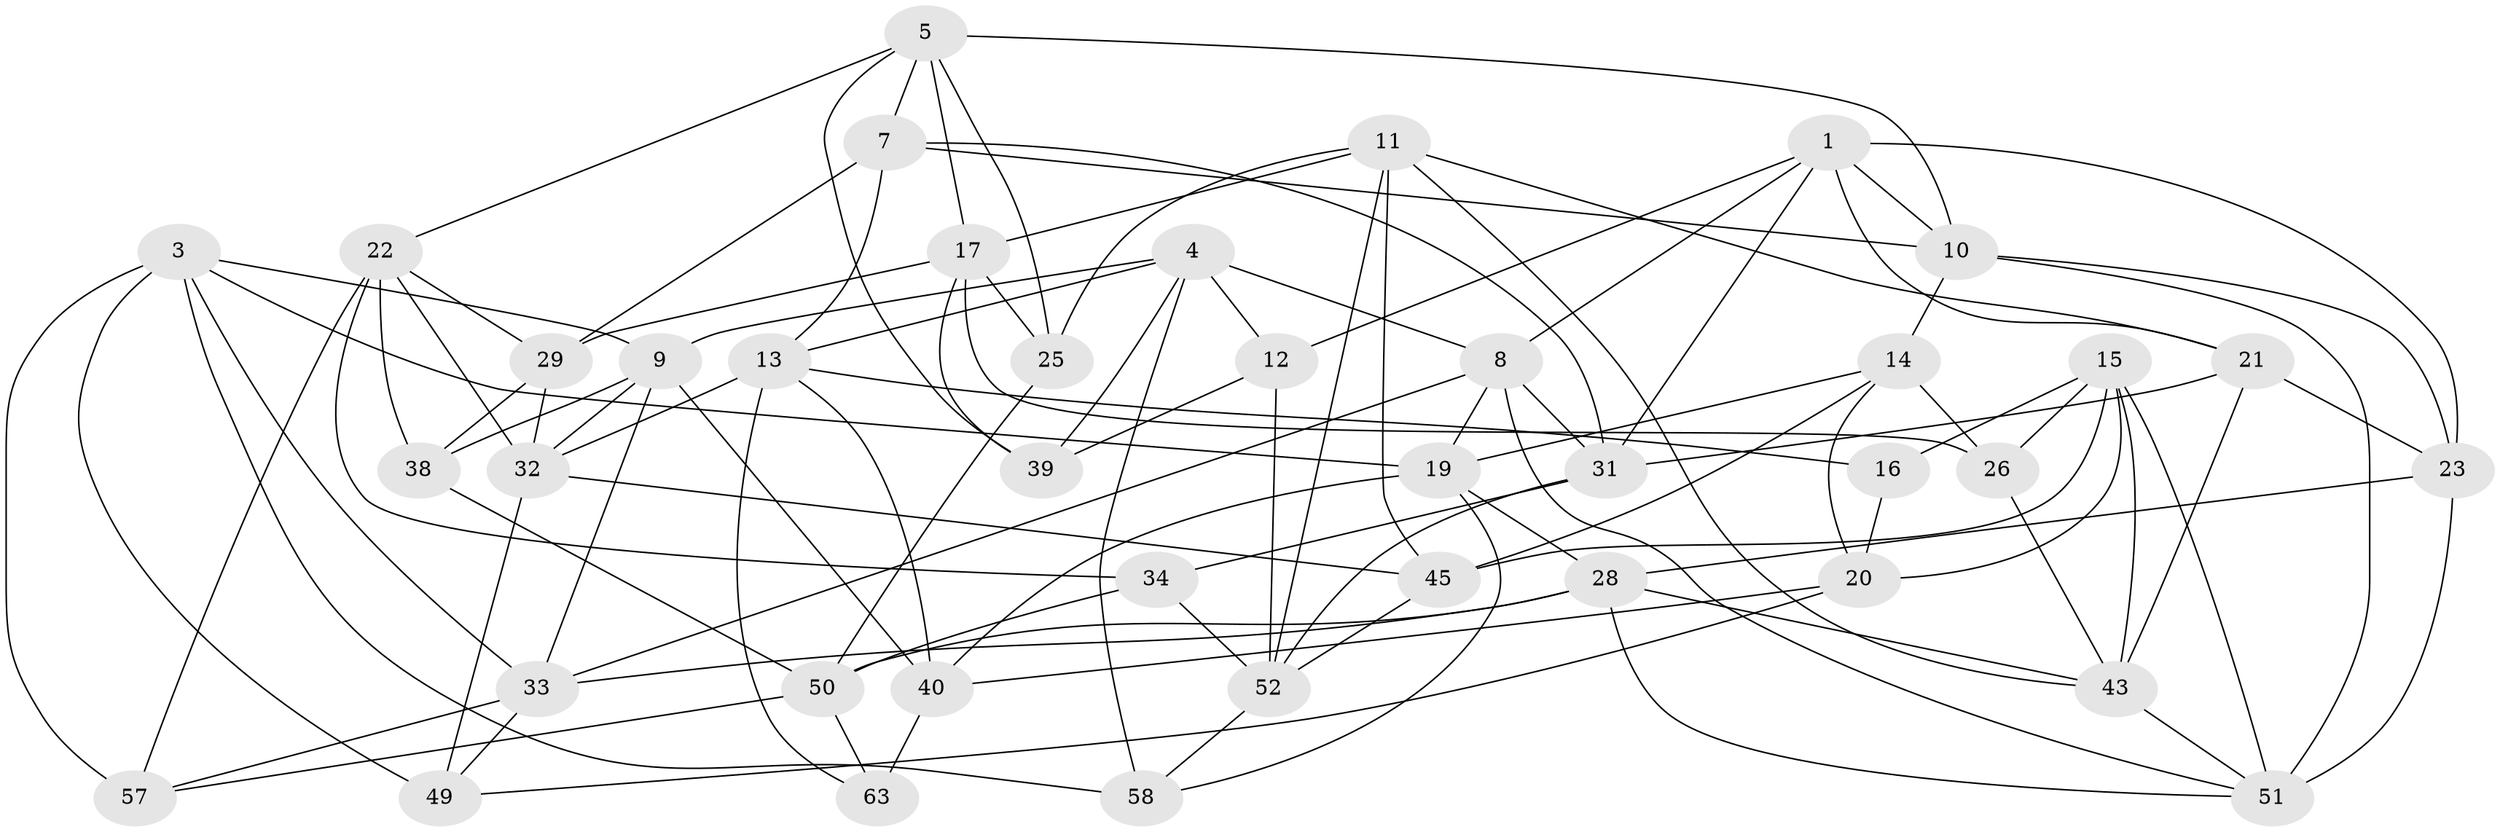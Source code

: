 // original degree distribution, {4: 1.0}
// Generated by graph-tools (version 1.1) at 2025/42/03/06/25 10:42:24]
// undirected, 40 vertices, 104 edges
graph export_dot {
graph [start="1"]
  node [color=gray90,style=filled];
  1 [super="+2"];
  3 [super="+24"];
  4 [super="+68"];
  5 [super="+6"];
  7 [super="+30"];
  8 [super="+53"];
  9 [super="+18"];
  10 [super="+61"];
  11 [super="+67"];
  12;
  13 [super="+69"];
  14 [super="+35"];
  15 [super="+42"];
  16;
  17 [super="+36"];
  19 [super="+27"];
  20 [super="+64"];
  21 [super="+41"];
  22 [super="+37"];
  23 [super="+46"];
  25;
  26;
  28 [super="+59"];
  29 [super="+48"];
  31 [super="+56"];
  32 [super="+47"];
  33 [super="+55"];
  34;
  38;
  39;
  40 [super="+44"];
  43 [super="+65"];
  45 [super="+66"];
  49;
  50 [super="+60"];
  51 [super="+62"];
  52 [super="+54"];
  57;
  58;
  63;
  1 -- 21;
  1 -- 12;
  1 -- 31;
  1 -- 23;
  1 -- 8;
  1 -- 10;
  3 -- 57;
  3 -- 9;
  3 -- 58;
  3 -- 49;
  3 -- 33;
  3 -- 19;
  4 -- 39;
  4 -- 58;
  4 -- 8;
  4 -- 9;
  4 -- 13;
  4 -- 12;
  5 -- 17;
  5 -- 39;
  5 -- 25;
  5 -- 7;
  5 -- 22;
  5 -- 10;
  7 -- 10;
  7 -- 29 [weight=2];
  7 -- 13;
  7 -- 31;
  8 -- 51;
  8 -- 19;
  8 -- 33;
  8 -- 31;
  9 -- 32;
  9 -- 38;
  9 -- 40;
  9 -- 33;
  10 -- 14;
  10 -- 23;
  10 -- 51;
  11 -- 52;
  11 -- 25;
  11 -- 17;
  11 -- 43;
  11 -- 21;
  11 -- 45;
  12 -- 52;
  12 -- 39;
  13 -- 40;
  13 -- 16;
  13 -- 63;
  13 -- 32;
  14 -- 26;
  14 -- 20;
  14 -- 45 [weight=2];
  14 -- 19;
  15 -- 26;
  15 -- 16;
  15 -- 43;
  15 -- 51;
  15 -- 20;
  15 -- 45;
  16 -- 20 [weight=2];
  17 -- 26;
  17 -- 25;
  17 -- 39;
  17 -- 29;
  19 -- 40;
  19 -- 58;
  19 -- 28;
  20 -- 40;
  20 -- 49;
  21 -- 43;
  21 -- 23 [weight=2];
  21 -- 31;
  22 -- 34;
  22 -- 38;
  22 -- 57;
  22 -- 29;
  22 -- 32;
  23 -- 28;
  23 -- 51;
  25 -- 50;
  26 -- 43;
  28 -- 51;
  28 -- 50;
  28 -- 43;
  28 -- 33;
  29 -- 38;
  29 -- 32;
  31 -- 52;
  31 -- 34;
  32 -- 49;
  32 -- 45;
  33 -- 57;
  33 -- 49;
  34 -- 50;
  34 -- 52;
  38 -- 50;
  40 -- 63 [weight=2];
  43 -- 51;
  45 -- 52;
  50 -- 63;
  50 -- 57;
  52 -- 58;
}
